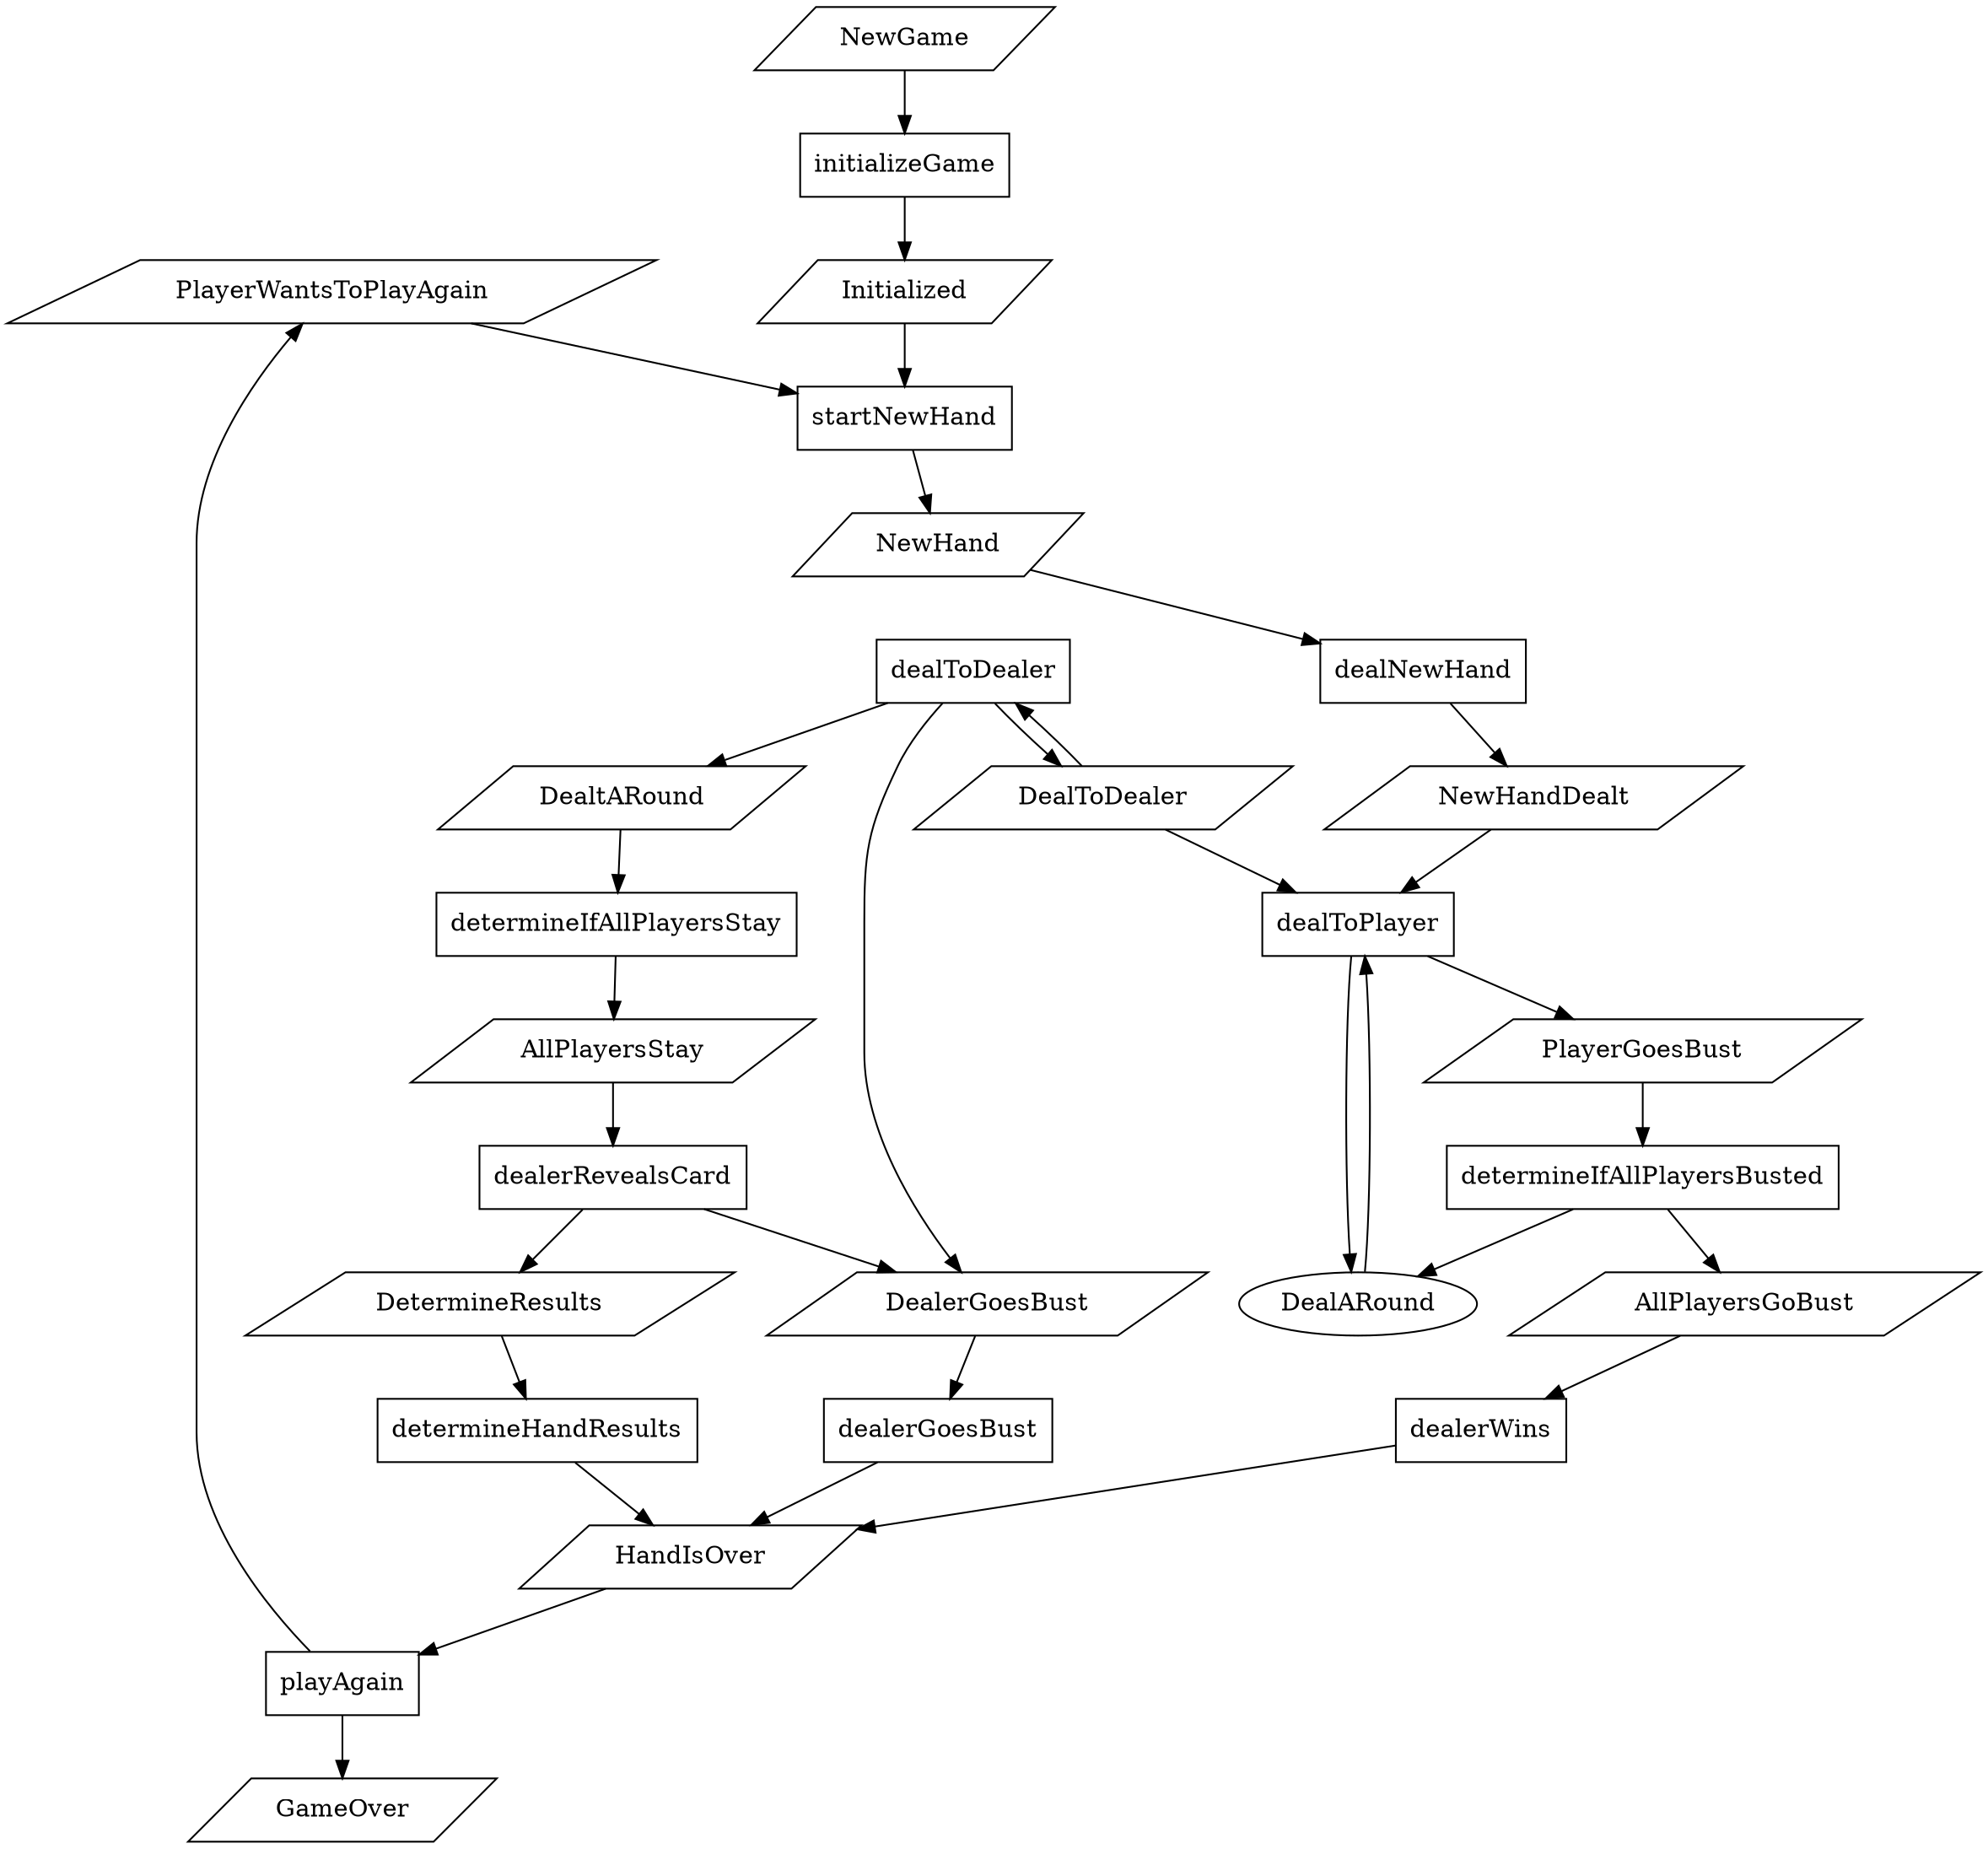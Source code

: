 digraph {
PlayerWantsToPlayAgain GameOver [shape=parallelogram]
HandIsOver [shape=parallelogram]
playAgain [shape=box]
{ HandIsOver } -> playAgain -> { PlayerWantsToPlayAgain GameOver }
HandIsOver [shape=parallelogram]
DetermineResults [shape=parallelogram]
determineHandResults [shape=box]
{ DetermineResults } -> determineHandResults -> { HandIsOver }
HandIsOver [shape=parallelogram]
AllPlayersGoBust [shape=parallelogram]
dealerWins [shape=box]
{ AllPlayersGoBust } -> dealerWins -> { HandIsOver }
HandIsOver [shape=parallelogram]
DealerGoesBust [shape=parallelogram]
dealerGoesBust [shape=box]
{ DealerGoesBust } -> dealerGoesBust -> { HandIsOver }
DetermineResults DealerGoesBust [shape=parallelogram]
AllPlayersStay [shape=parallelogram]
dealerRevealsCard [shape=box]
{ AllPlayersStay } -> dealerRevealsCard -> { DetermineResults DealerGoesBust }
DealARound AllPlayersGoBust [shape=parallelogram]
PlayerGoesBust [shape=parallelogram]
determineIfAllPlayersBusted [shape=box]
{ PlayerGoesBust } -> determineIfAllPlayersBusted -> { DealARound AllPlayersGoBust }
AllPlayersStay [shape=parallelogram]
DealtARound [shape=parallelogram]
determineIfAllPlayersStay [shape=box]
{ DealtARound } -> determineIfAllPlayersStay -> { AllPlayersStay }
DealToDealer DealtARound DealerGoesBust [shape=parallelogram]
DealToDealer [shape=parallelogram]
dealToDealer [shape=box]
{ DealToDealer } -> dealToDealer -> { DealToDealer DealtARound DealerGoesBust }
DealARound PlayerGoesBust [shape=parallelogram]
DealARound DealToDealer NewHandDealt [shape=parallelogram]
dealToPlayer [shape=box]
{ DealARound DealToDealer NewHandDealt } -> dealToPlayer -> { DealARound PlayerGoesBust }
NewHandDealt [shape=parallelogram]
NewHand [shape=parallelogram]
dealNewHand [shape=box]
{ NewHand } -> dealNewHand -> { NewHandDealt }
NewHand [shape=parallelogram]
Initialized PlayerWantsToPlayAgain [shape=parallelogram]
startNewHand [shape=box]
{ Initialized PlayerWantsToPlayAgain } -> startNewHand -> { NewHand }
Initialized [shape=parallelogram]
NewGame [shape=parallelogram]
initializeGame [shape=box]
{ NewGame } -> initializeGame -> { Initialized }
}
